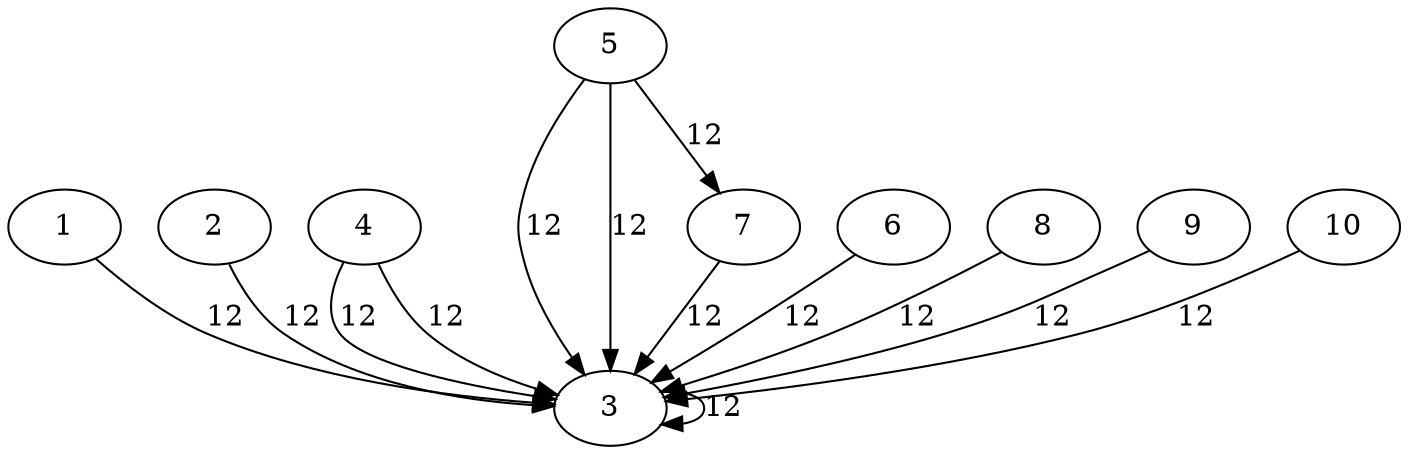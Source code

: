 digraph G{
1;
2;
3;
4;
5;
6;
7;
8;
9;
10;
1 -> 3 [label=12];
2 -> 3 [label=12];
3 -> 3 [label=12];
4 -> 3 [label=12];
4 -> 3 [label=12];
5 -> 3 [label=12];
5 -> 7 [label=12];
5 -> 3 [label=12];
6 -> 3 [label=12];
7 -> 3 [label=12];
8 -> 3 [label=12];
9 -> 3 [label=12];
10 -> 3 [label=12];
}